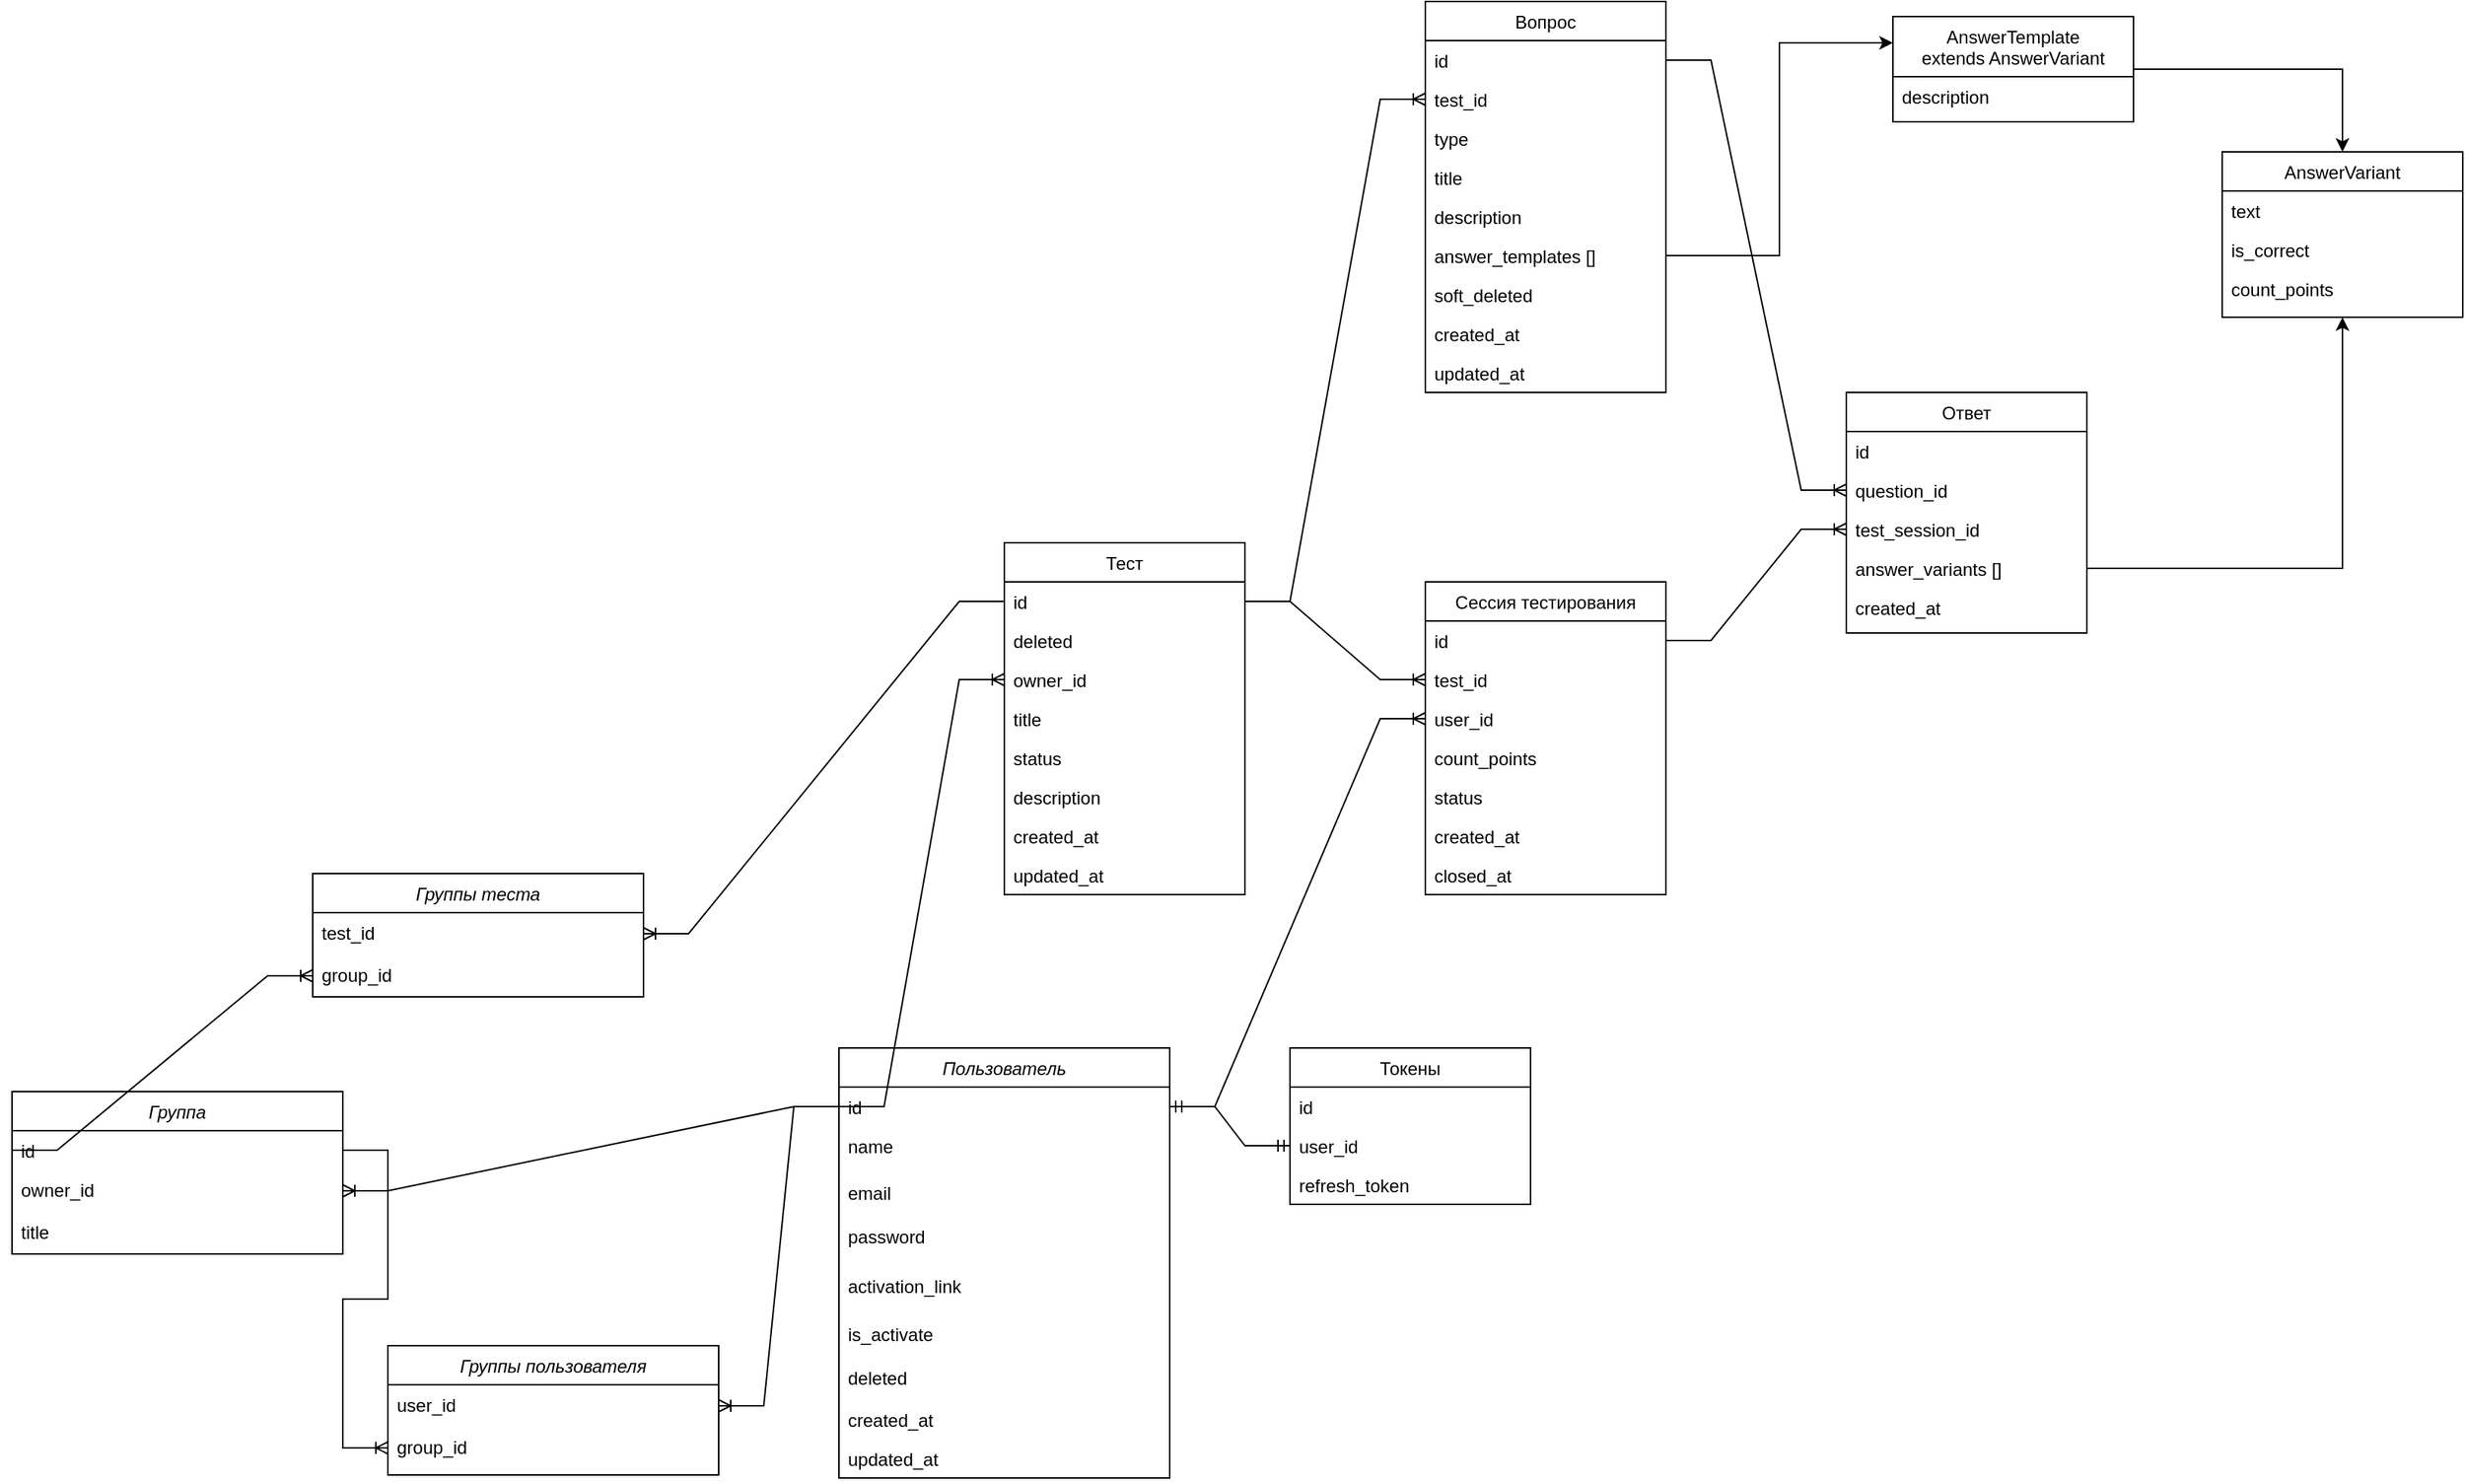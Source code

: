 <mxfile version="26.2.13">
  <diagram id="C5RBs43oDa-KdzZeNtuy" name="Page-1">
    <mxGraphModel dx="1743" dy="1779" grid="1" gridSize="10" guides="1" tooltips="1" connect="1" arrows="1" fold="1" page="1" pageScale="1" pageWidth="827" pageHeight="1169" math="0" shadow="0">
      <root>
        <mxCell id="WIyWlLk6GJQsqaUBKTNV-0" />
        <mxCell id="WIyWlLk6GJQsqaUBKTNV-1" parent="WIyWlLk6GJQsqaUBKTNV-0" />
        <mxCell id="zkfFHV4jXpPFQw0GAbJ--0" value="Пользователь" style="swimlane;fontStyle=2;align=center;verticalAlign=top;childLayout=stackLayout;horizontal=1;startSize=26;horizontalStack=0;resizeParent=1;resizeLast=0;collapsible=1;marginBottom=0;rounded=0;shadow=0;strokeWidth=1;" parent="WIyWlLk6GJQsqaUBKTNV-1" vertex="1">
          <mxGeometry x="540" y="516" width="220" height="286" as="geometry">
            <mxRectangle x="220" y="120" width="160" height="26" as="alternateBounds" />
          </mxGeometry>
        </mxCell>
        <mxCell id="zkfFHV4jXpPFQw0GAbJ--1" value="id" style="text;align=left;verticalAlign=top;spacingLeft=4;spacingRight=4;overflow=hidden;rotatable=0;points=[[0,0.5],[1,0.5]];portConstraint=eastwest;" parent="zkfFHV4jXpPFQw0GAbJ--0" vertex="1">
          <mxGeometry y="26" width="220" height="26" as="geometry" />
        </mxCell>
        <mxCell id="zkfFHV4jXpPFQw0GAbJ--2" value="name" style="text;align=left;verticalAlign=top;spacingLeft=4;spacingRight=4;overflow=hidden;rotatable=0;points=[[0,0.5],[1,0.5]];portConstraint=eastwest;rounded=0;shadow=0;html=0;" parent="zkfFHV4jXpPFQw0GAbJ--0" vertex="1">
          <mxGeometry y="52" width="220" height="28" as="geometry" />
        </mxCell>
        <mxCell id="zkfFHV4jXpPFQw0GAbJ--3" value="email" style="text;align=left;verticalAlign=middle;spacingLeft=4;spacingRight=4;overflow=hidden;rotatable=0;points=[[0,0.5],[1,0.5]];portConstraint=eastwest;rounded=0;shadow=0;html=0;" parent="zkfFHV4jXpPFQw0GAbJ--0" vertex="1">
          <mxGeometry y="80" width="220" height="32" as="geometry" />
        </mxCell>
        <mxCell id="EoYp-5MNhi7yoxgFRPQ0-3" value="password" style="text;align=left;verticalAlign=top;spacingLeft=4;spacingRight=4;overflow=hidden;rotatable=0;points=[[0,0.5],[1,0.5]];portConstraint=eastwest;rounded=0;shadow=0;html=0;" parent="zkfFHV4jXpPFQw0GAbJ--0" vertex="1">
          <mxGeometry y="112" width="220" height="30" as="geometry" />
        </mxCell>
        <mxCell id="EoYp-5MNhi7yoxgFRPQ0-4" style="edgeStyle=orthogonalEdgeStyle;rounded=0;orthogonalLoop=1;jettySize=auto;html=1;exitX=1;exitY=0.5;exitDx=0;exitDy=0;" parent="zkfFHV4jXpPFQw0GAbJ--0" source="zkfFHV4jXpPFQw0GAbJ--1" target="zkfFHV4jXpPFQw0GAbJ--1" edge="1">
          <mxGeometry relative="1" as="geometry" />
        </mxCell>
        <mxCell id="jTEzYVo3-7JWJeKBHRkC-34" value="activation_link" style="text;align=left;verticalAlign=middle;spacingLeft=4;spacingRight=4;overflow=hidden;rotatable=0;points=[[0,0.5],[1,0.5]];portConstraint=eastwest;rounded=0;shadow=0;html=0;" parent="zkfFHV4jXpPFQw0GAbJ--0" vertex="1">
          <mxGeometry y="142" width="220" height="32" as="geometry" />
        </mxCell>
        <mxCell id="jTEzYVo3-7JWJeKBHRkC-32" value="is_activate" style="text;align=left;verticalAlign=middle;spacingLeft=4;spacingRight=4;overflow=hidden;rotatable=0;points=[[0,0.5],[1,0.5]];portConstraint=eastwest;rounded=0;shadow=0;html=0;" parent="zkfFHV4jXpPFQw0GAbJ--0" vertex="1">
          <mxGeometry y="174" width="220" height="32" as="geometry" />
        </mxCell>
        <mxCell id="H6ZpWkhEJQCfJ1QpshT0-1" value="deleted" style="text;align=left;verticalAlign=top;spacingLeft=4;spacingRight=4;overflow=hidden;rotatable=0;points=[[0,0.5],[1,0.5]];portConstraint=eastwest;rounded=0;shadow=0;html=0;" parent="zkfFHV4jXpPFQw0GAbJ--0" vertex="1">
          <mxGeometry y="206" width="220" height="28" as="geometry" />
        </mxCell>
        <mxCell id="jTEzYVo3-7JWJeKBHRkC-30" value="created_at" style="text;align=left;verticalAlign=top;spacingLeft=4;spacingRight=4;overflow=hidden;rotatable=0;points=[[0,0.5],[1,0.5]];portConstraint=eastwest;rounded=0;shadow=0;html=0;" parent="zkfFHV4jXpPFQw0GAbJ--0" vertex="1">
          <mxGeometry y="234" width="220" height="26" as="geometry" />
        </mxCell>
        <mxCell id="jTEzYVo3-7JWJeKBHRkC-31" value="updated_at" style="text;align=left;verticalAlign=top;spacingLeft=4;spacingRight=4;overflow=hidden;rotatable=0;points=[[0,0.5],[1,0.5]];portConstraint=eastwest;rounded=0;shadow=0;html=0;" parent="zkfFHV4jXpPFQw0GAbJ--0" vertex="1">
          <mxGeometry y="260" width="220" height="26" as="geometry" />
        </mxCell>
        <mxCell id="zkfFHV4jXpPFQw0GAbJ--17" value="Тест" style="swimlane;fontStyle=0;align=center;verticalAlign=top;childLayout=stackLayout;horizontal=1;startSize=26;horizontalStack=0;resizeParent=1;resizeLast=0;collapsible=1;marginBottom=0;rounded=0;shadow=0;strokeWidth=1;" parent="WIyWlLk6GJQsqaUBKTNV-1" vertex="1">
          <mxGeometry x="650" y="180" width="160" height="234" as="geometry">
            <mxRectangle x="550" y="140" width="160" height="26" as="alternateBounds" />
          </mxGeometry>
        </mxCell>
        <mxCell id="zkfFHV4jXpPFQw0GAbJ--18" value="id" style="text;align=left;verticalAlign=top;spacingLeft=4;spacingRight=4;overflow=hidden;rotatable=0;points=[[0,0.5],[1,0.5]];portConstraint=eastwest;" parent="zkfFHV4jXpPFQw0GAbJ--17" vertex="1">
          <mxGeometry y="26" width="160" height="26" as="geometry" />
        </mxCell>
        <mxCell id="H6ZpWkhEJQCfJ1QpshT0-0" value="deleted" style="text;align=left;verticalAlign=top;spacingLeft=4;spacingRight=4;overflow=hidden;rotatable=0;points=[[0,0.5],[1,0.5]];portConstraint=eastwest;rounded=0;shadow=0;html=0;" parent="zkfFHV4jXpPFQw0GAbJ--17" vertex="1">
          <mxGeometry y="52" width="160" height="26" as="geometry" />
        </mxCell>
        <mxCell id="zkfFHV4jXpPFQw0GAbJ--19" value="owner_id" style="text;align=left;verticalAlign=top;spacingLeft=4;spacingRight=4;overflow=hidden;rotatable=0;points=[[0,0.5],[1,0.5]];portConstraint=eastwest;rounded=0;shadow=0;html=0;" parent="zkfFHV4jXpPFQw0GAbJ--17" vertex="1">
          <mxGeometry y="78" width="160" height="26" as="geometry" />
        </mxCell>
        <mxCell id="zkfFHV4jXpPFQw0GAbJ--20" value="title" style="text;align=left;verticalAlign=top;spacingLeft=4;spacingRight=4;overflow=hidden;rotatable=0;points=[[0,0.5],[1,0.5]];portConstraint=eastwest;rounded=0;shadow=0;html=0;" parent="zkfFHV4jXpPFQw0GAbJ--17" vertex="1">
          <mxGeometry y="104" width="160" height="26" as="geometry" />
        </mxCell>
        <mxCell id="jTEzYVo3-7JWJeKBHRkC-10" value="status" style="text;align=left;verticalAlign=top;spacingLeft=4;spacingRight=4;overflow=hidden;rotatable=0;points=[[0,0.5],[1,0.5]];portConstraint=eastwest;" parent="zkfFHV4jXpPFQw0GAbJ--17" vertex="1">
          <mxGeometry y="130" width="160" height="26" as="geometry" />
        </mxCell>
        <mxCell id="zkfFHV4jXpPFQw0GAbJ--21" value="description" style="text;align=left;verticalAlign=top;spacingLeft=4;spacingRight=4;overflow=hidden;rotatable=0;points=[[0,0.5],[1,0.5]];portConstraint=eastwest;rounded=0;shadow=0;html=0;" parent="zkfFHV4jXpPFQw0GAbJ--17" vertex="1">
          <mxGeometry y="156" width="160" height="26" as="geometry" />
        </mxCell>
        <mxCell id="zkfFHV4jXpPFQw0GAbJ--22" value="created_at" style="text;align=left;verticalAlign=top;spacingLeft=4;spacingRight=4;overflow=hidden;rotatable=0;points=[[0,0.5],[1,0.5]];portConstraint=eastwest;rounded=0;shadow=0;html=0;" parent="zkfFHV4jXpPFQw0GAbJ--17" vertex="1">
          <mxGeometry y="182" width="160" height="26" as="geometry" />
        </mxCell>
        <mxCell id="jTEzYVo3-7JWJeKBHRkC-11" value="updated_at" style="text;align=left;verticalAlign=top;spacingLeft=4;spacingRight=4;overflow=hidden;rotatable=0;points=[[0,0.5],[1,0.5]];portConstraint=eastwest;rounded=0;shadow=0;html=0;" parent="zkfFHV4jXpPFQw0GAbJ--17" vertex="1">
          <mxGeometry y="208" width="160" height="26" as="geometry" />
        </mxCell>
        <mxCell id="EoYp-5MNhi7yoxgFRPQ0-13" value="Вопрос" style="swimlane;fontStyle=0;align=center;verticalAlign=top;childLayout=stackLayout;horizontal=1;startSize=26;horizontalStack=0;resizeParent=1;resizeLast=0;collapsible=1;marginBottom=0;rounded=0;shadow=0;strokeWidth=1;" parent="WIyWlLk6GJQsqaUBKTNV-1" vertex="1">
          <mxGeometry x="930" y="-180" width="160" height="260" as="geometry">
            <mxRectangle x="550" y="140" width="160" height="26" as="alternateBounds" />
          </mxGeometry>
        </mxCell>
        <mxCell id="EoYp-5MNhi7yoxgFRPQ0-14" value="id" style="text;align=left;verticalAlign=top;spacingLeft=4;spacingRight=4;overflow=hidden;rotatable=0;points=[[0,0.5],[1,0.5]];portConstraint=eastwest;" parent="EoYp-5MNhi7yoxgFRPQ0-13" vertex="1">
          <mxGeometry y="26" width="160" height="26" as="geometry" />
        </mxCell>
        <mxCell id="EoYp-5MNhi7yoxgFRPQ0-15" value="test_id" style="text;align=left;verticalAlign=top;spacingLeft=4;spacingRight=4;overflow=hidden;rotatable=0;points=[[0,0.5],[1,0.5]];portConstraint=eastwest;rounded=0;shadow=0;html=0;" parent="EoYp-5MNhi7yoxgFRPQ0-13" vertex="1">
          <mxGeometry y="52" width="160" height="26" as="geometry" />
        </mxCell>
        <mxCell id="EoYp-5MNhi7yoxgFRPQ0-16" value="type" style="text;align=left;verticalAlign=top;spacingLeft=4;spacingRight=4;overflow=hidden;rotatable=0;points=[[0,0.5],[1,0.5]];portConstraint=eastwest;rounded=0;shadow=0;html=0;" parent="EoYp-5MNhi7yoxgFRPQ0-13" vertex="1">
          <mxGeometry y="78" width="160" height="26" as="geometry" />
        </mxCell>
        <mxCell id="IR0yWakoQhSba0NhQ4De-27" value="title" style="text;align=left;verticalAlign=top;spacingLeft=4;spacingRight=4;overflow=hidden;rotatable=0;points=[[0,0.5],[1,0.5]];portConstraint=eastwest;rounded=0;shadow=0;html=0;" vertex="1" parent="EoYp-5MNhi7yoxgFRPQ0-13">
          <mxGeometry y="104" width="160" height="26" as="geometry" />
        </mxCell>
        <mxCell id="IR0yWakoQhSba0NhQ4De-26" value="description" style="text;align=left;verticalAlign=top;spacingLeft=4;spacingRight=4;overflow=hidden;rotatable=0;points=[[0,0.5],[1,0.5]];portConstraint=eastwest;rounded=0;shadow=0;html=0;" vertex="1" parent="EoYp-5MNhi7yoxgFRPQ0-13">
          <mxGeometry y="130" width="160" height="26" as="geometry" />
        </mxCell>
        <mxCell id="IR0yWakoQhSba0NhQ4De-97" value="answer_templates []" style="text;align=left;verticalAlign=top;spacingLeft=4;spacingRight=4;overflow=hidden;rotatable=0;points=[[0,0.5],[1,0.5]];portConstraint=eastwest;rounded=0;shadow=0;html=0;" vertex="1" parent="EoYp-5MNhi7yoxgFRPQ0-13">
          <mxGeometry y="156" width="160" height="26" as="geometry" />
        </mxCell>
        <mxCell id="IR0yWakoQhSba0NhQ4De-85" value="soft_deleted" style="text;align=left;verticalAlign=top;spacingLeft=4;spacingRight=4;overflow=hidden;rotatable=0;points=[[0,0.5],[1,0.5]];portConstraint=eastwest;rounded=0;shadow=0;html=0;" vertex="1" parent="EoYp-5MNhi7yoxgFRPQ0-13">
          <mxGeometry y="182" width="160" height="26" as="geometry" />
        </mxCell>
        <mxCell id="jTEzYVo3-7JWJeKBHRkC-69" value="created_at" style="text;align=left;verticalAlign=top;spacingLeft=4;spacingRight=4;overflow=hidden;rotatable=0;points=[[0,0.5],[1,0.5]];portConstraint=eastwest;rounded=0;shadow=0;html=0;" parent="EoYp-5MNhi7yoxgFRPQ0-13" vertex="1">
          <mxGeometry y="208" width="160" height="26" as="geometry" />
        </mxCell>
        <mxCell id="jTEzYVo3-7JWJeKBHRkC-70" value="updated_at" style="text;align=left;verticalAlign=top;spacingLeft=4;spacingRight=4;overflow=hidden;rotatable=0;points=[[0,0.5],[1,0.5]];portConstraint=eastwest;rounded=0;shadow=0;html=0;" parent="EoYp-5MNhi7yoxgFRPQ0-13" vertex="1">
          <mxGeometry y="234" width="160" height="26" as="geometry" />
        </mxCell>
        <mxCell id="EoYp-5MNhi7yoxgFRPQ0-28" value="Ответ" style="swimlane;fontStyle=0;align=center;verticalAlign=top;childLayout=stackLayout;horizontal=1;startSize=26;horizontalStack=0;resizeParent=1;resizeLast=0;collapsible=1;marginBottom=0;rounded=0;shadow=0;strokeWidth=1;" parent="WIyWlLk6GJQsqaUBKTNV-1" vertex="1">
          <mxGeometry x="1210" y="80" width="160" height="160" as="geometry">
            <mxRectangle x="550" y="140" width="160" height="26" as="alternateBounds" />
          </mxGeometry>
        </mxCell>
        <mxCell id="EoYp-5MNhi7yoxgFRPQ0-29" value="id" style="text;align=left;verticalAlign=top;spacingLeft=4;spacingRight=4;overflow=hidden;rotatable=0;points=[[0,0.5],[1,0.5]];portConstraint=eastwest;" parent="EoYp-5MNhi7yoxgFRPQ0-28" vertex="1">
          <mxGeometry y="26" width="160" height="26" as="geometry" />
        </mxCell>
        <mxCell id="EoYp-5MNhi7yoxgFRPQ0-30" value="question_id" style="text;align=left;verticalAlign=top;spacingLeft=4;spacingRight=4;overflow=hidden;rotatable=0;points=[[0,0.5],[1,0.5]];portConstraint=eastwest;rounded=0;shadow=0;html=0;" parent="EoYp-5MNhi7yoxgFRPQ0-28" vertex="1">
          <mxGeometry y="52" width="160" height="26" as="geometry" />
        </mxCell>
        <mxCell id="jTEzYVo3-7JWJeKBHRkC-71" value="test_session_id" style="text;align=left;verticalAlign=top;spacingLeft=4;spacingRight=4;overflow=hidden;rotatable=0;points=[[0,0.5],[1,0.5]];portConstraint=eastwest;" parent="EoYp-5MNhi7yoxgFRPQ0-28" vertex="1">
          <mxGeometry y="78" width="160" height="26" as="geometry" />
        </mxCell>
        <mxCell id="IR0yWakoQhSba0NhQ4De-71" value="answer_variants []" style="text;align=left;verticalAlign=top;spacingLeft=4;spacingRight=4;overflow=hidden;rotatable=0;points=[[0,0.5],[1,0.5]];portConstraint=eastwest;rounded=0;shadow=0;html=0;" vertex="1" parent="EoYp-5MNhi7yoxgFRPQ0-28">
          <mxGeometry y="104" width="160" height="26" as="geometry" />
        </mxCell>
        <mxCell id="jTEzYVo3-7JWJeKBHRkC-73" value="created_at" style="text;align=left;verticalAlign=top;spacingLeft=4;spacingRight=4;overflow=hidden;rotatable=0;points=[[0,0.5],[1,0.5]];portConstraint=eastwest;rounded=0;shadow=0;html=0;" parent="EoYp-5MNhi7yoxgFRPQ0-28" vertex="1">
          <mxGeometry y="130" width="160" height="26" as="geometry" />
        </mxCell>
        <mxCell id="jTEzYVo3-7JWJeKBHRkC-2" value="Токены" style="swimlane;fontStyle=0;align=center;verticalAlign=top;childLayout=stackLayout;horizontal=1;startSize=26;horizontalStack=0;resizeParent=1;resizeLast=0;collapsible=1;marginBottom=0;rounded=0;shadow=0;strokeWidth=1;" parent="WIyWlLk6GJQsqaUBKTNV-1" vertex="1">
          <mxGeometry x="840" y="516" width="160" height="104" as="geometry">
            <mxRectangle x="550" y="140" width="160" height="26" as="alternateBounds" />
          </mxGeometry>
        </mxCell>
        <mxCell id="jTEzYVo3-7JWJeKBHRkC-3" value="id" style="text;align=left;verticalAlign=top;spacingLeft=4;spacingRight=4;overflow=hidden;rotatable=0;points=[[0,0.5],[1,0.5]];portConstraint=eastwest;" parent="jTEzYVo3-7JWJeKBHRkC-2" vertex="1">
          <mxGeometry y="26" width="160" height="26" as="geometry" />
        </mxCell>
        <mxCell id="jTEzYVo3-7JWJeKBHRkC-4" value="user_id" style="text;align=left;verticalAlign=top;spacingLeft=4;spacingRight=4;overflow=hidden;rotatable=0;points=[[0,0.5],[1,0.5]];portConstraint=eastwest;rounded=0;shadow=0;html=0;" parent="jTEzYVo3-7JWJeKBHRkC-2" vertex="1">
          <mxGeometry y="52" width="160" height="26" as="geometry" />
        </mxCell>
        <mxCell id="jTEzYVo3-7JWJeKBHRkC-8" value="refresh_token" style="text;align=left;verticalAlign=top;spacingLeft=4;spacingRight=4;overflow=hidden;rotatable=0;points=[[0,0.5],[1,0.5]];portConstraint=eastwest;rounded=0;shadow=0;html=0;" parent="jTEzYVo3-7JWJeKBHRkC-2" vertex="1">
          <mxGeometry y="78" width="160" height="26" as="geometry" />
        </mxCell>
        <mxCell id="jTEzYVo3-7JWJeKBHRkC-14" value="Группа" style="swimlane;fontStyle=2;align=center;verticalAlign=top;childLayout=stackLayout;horizontal=1;startSize=26;horizontalStack=0;resizeParent=1;resizeLast=0;collapsible=1;marginBottom=0;rounded=0;shadow=0;strokeWidth=1;" parent="WIyWlLk6GJQsqaUBKTNV-1" vertex="1">
          <mxGeometry x="-10" y="545" width="220" height="108" as="geometry">
            <mxRectangle x="220" y="120" width="160" height="26" as="alternateBounds" />
          </mxGeometry>
        </mxCell>
        <mxCell id="jTEzYVo3-7JWJeKBHRkC-15" value="id" style="text;align=left;verticalAlign=top;spacingLeft=4;spacingRight=4;overflow=hidden;rotatable=0;points=[[0,0.5],[1,0.5]];portConstraint=eastwest;" parent="jTEzYVo3-7JWJeKBHRkC-14" vertex="1">
          <mxGeometry y="26" width="220" height="26" as="geometry" />
        </mxCell>
        <mxCell id="jTEzYVo3-7JWJeKBHRkC-130" value="owner_id" style="text;align=left;verticalAlign=top;spacingLeft=4;spacingRight=4;overflow=hidden;rotatable=0;points=[[0,0.5],[1,0.5]];portConstraint=eastwest;rounded=0;shadow=0;html=0;" parent="jTEzYVo3-7JWJeKBHRkC-14" vertex="1">
          <mxGeometry y="52" width="220" height="28" as="geometry" />
        </mxCell>
        <mxCell id="jTEzYVo3-7JWJeKBHRkC-16" value="title" style="text;align=left;verticalAlign=top;spacingLeft=4;spacingRight=4;overflow=hidden;rotatable=0;points=[[0,0.5],[1,0.5]];portConstraint=eastwest;rounded=0;shadow=0;html=0;" parent="jTEzYVo3-7JWJeKBHRkC-14" vertex="1">
          <mxGeometry y="80" width="220" height="28" as="geometry" />
        </mxCell>
        <mxCell id="jTEzYVo3-7JWJeKBHRkC-20" style="edgeStyle=orthogonalEdgeStyle;rounded=0;orthogonalLoop=1;jettySize=auto;html=1;exitX=1;exitY=0.5;exitDx=0;exitDy=0;" parent="jTEzYVo3-7JWJeKBHRkC-14" source="jTEzYVo3-7JWJeKBHRkC-15" target="jTEzYVo3-7JWJeKBHRkC-15" edge="1">
          <mxGeometry relative="1" as="geometry" />
        </mxCell>
        <mxCell id="jTEzYVo3-7JWJeKBHRkC-47" value="AnswerVariant" style="swimlane;fontStyle=0;align=center;verticalAlign=top;childLayout=stackLayout;horizontal=1;startSize=26;horizontalStack=0;resizeParent=1;resizeLast=0;collapsible=1;marginBottom=0;rounded=0;shadow=0;strokeWidth=1;" parent="WIyWlLk6GJQsqaUBKTNV-1" vertex="1">
          <mxGeometry x="1460" y="-80" width="160" height="110" as="geometry">
            <mxRectangle x="550" y="140" width="160" height="26" as="alternateBounds" />
          </mxGeometry>
        </mxCell>
        <mxCell id="IR0yWakoQhSba0NhQ4De-39" value="text" style="text;align=left;verticalAlign=top;spacingLeft=4;spacingRight=4;overflow=hidden;rotatable=0;points=[[0,0.5],[1,0.5]];portConstraint=eastwest;rounded=0;shadow=0;html=0;" vertex="1" parent="jTEzYVo3-7JWJeKBHRkC-47">
          <mxGeometry y="26" width="160" height="26" as="geometry" />
        </mxCell>
        <mxCell id="jTEzYVo3-7JWJeKBHRkC-124" value="is_correct" style="text;align=left;verticalAlign=top;spacingLeft=4;spacingRight=4;overflow=hidden;rotatable=0;points=[[0,0.5],[1,0.5]];portConstraint=eastwest;rounded=0;shadow=0;html=0;" parent="jTEzYVo3-7JWJeKBHRkC-47" vertex="1">
          <mxGeometry y="52" width="160" height="26" as="geometry" />
        </mxCell>
        <mxCell id="jTEzYVo3-7JWJeKBHRkC-68" value="count_points" style="text;align=left;verticalAlign=top;spacingLeft=4;spacingRight=4;overflow=hidden;rotatable=0;points=[[0,0.5],[1,0.5]];portConstraint=eastwest;rounded=0;shadow=0;html=0;" parent="jTEzYVo3-7JWJeKBHRkC-47" vertex="1">
          <mxGeometry y="78" width="160" height="24" as="geometry" />
        </mxCell>
        <mxCell id="jTEzYVo3-7JWJeKBHRkC-82" value="Группы пользователя" style="swimlane;fontStyle=2;align=center;verticalAlign=top;childLayout=stackLayout;horizontal=1;startSize=26;horizontalStack=0;resizeParent=1;resizeLast=0;collapsible=1;marginBottom=0;rounded=0;shadow=0;strokeWidth=1;" parent="WIyWlLk6GJQsqaUBKTNV-1" vertex="1">
          <mxGeometry x="240" y="714" width="220" height="86" as="geometry">
            <mxRectangle x="220" y="120" width="160" height="26" as="alternateBounds" />
          </mxGeometry>
        </mxCell>
        <mxCell id="jTEzYVo3-7JWJeKBHRkC-84" value="user_id" style="text;align=left;verticalAlign=top;spacingLeft=4;spacingRight=4;overflow=hidden;rotatable=0;points=[[0,0.5],[1,0.5]];portConstraint=eastwest;rounded=0;shadow=0;html=0;" parent="jTEzYVo3-7JWJeKBHRkC-82" vertex="1">
          <mxGeometry y="26" width="220" height="28" as="geometry" />
        </mxCell>
        <mxCell id="jTEzYVo3-7JWJeKBHRkC-85" style="edgeStyle=orthogonalEdgeStyle;rounded=0;orthogonalLoop=1;jettySize=auto;html=1;exitX=1;exitY=0.5;exitDx=0;exitDy=0;" parent="jTEzYVo3-7JWJeKBHRkC-82" edge="1">
          <mxGeometry relative="1" as="geometry">
            <mxPoint x="220" y="39" as="sourcePoint" />
            <mxPoint x="220" y="39" as="targetPoint" />
          </mxGeometry>
        </mxCell>
        <mxCell id="jTEzYVo3-7JWJeKBHRkC-86" value="group_id" style="text;align=left;verticalAlign=top;spacingLeft=4;spacingRight=4;overflow=hidden;rotatable=0;points=[[0,0.5],[1,0.5]];portConstraint=eastwest;rounded=0;shadow=0;html=0;" parent="jTEzYVo3-7JWJeKBHRkC-82" vertex="1">
          <mxGeometry y="54" width="220" height="28" as="geometry" />
        </mxCell>
        <mxCell id="jTEzYVo3-7JWJeKBHRkC-102" value="" style="edgeStyle=entityRelationEdgeStyle;fontSize=12;html=1;endArrow=ERmandOne;startArrow=ERmandOne;rounded=0;exitX=1;exitY=0.5;exitDx=0;exitDy=0;entryX=0;entryY=0.5;entryDx=0;entryDy=0;" parent="WIyWlLk6GJQsqaUBKTNV-1" source="zkfFHV4jXpPFQw0GAbJ--1" target="jTEzYVo3-7JWJeKBHRkC-4" edge="1">
          <mxGeometry width="100" height="100" relative="1" as="geometry">
            <mxPoint x="630" y="520" as="sourcePoint" />
            <mxPoint x="730" y="420" as="targetPoint" />
          </mxGeometry>
        </mxCell>
        <mxCell id="jTEzYVo3-7JWJeKBHRkC-103" value="" style="edgeStyle=entityRelationEdgeStyle;fontSize=12;html=1;endArrow=ERoneToMany;rounded=0;entryX=0;entryY=0.5;entryDx=0;entryDy=0;" parent="WIyWlLk6GJQsqaUBKTNV-1" source="jTEzYVo3-7JWJeKBHRkC-15" target="jTEzYVo3-7JWJeKBHRkC-86" edge="1">
          <mxGeometry width="100" height="100" relative="1" as="geometry">
            <mxPoint x="630" y="520" as="sourcePoint" />
            <mxPoint x="730" y="420" as="targetPoint" />
          </mxGeometry>
        </mxCell>
        <mxCell id="jTEzYVo3-7JWJeKBHRkC-104" value="" style="edgeStyle=entityRelationEdgeStyle;fontSize=12;html=1;endArrow=ERoneToMany;rounded=0;exitX=0;exitY=0.5;exitDx=0;exitDy=0;" parent="WIyWlLk6GJQsqaUBKTNV-1" source="zkfFHV4jXpPFQw0GAbJ--1" target="jTEzYVo3-7JWJeKBHRkC-84" edge="1">
          <mxGeometry width="100" height="100" relative="1" as="geometry">
            <mxPoint x="630" y="520" as="sourcePoint" />
            <mxPoint x="730" y="420" as="targetPoint" />
          </mxGeometry>
        </mxCell>
        <mxCell id="jTEzYVo3-7JWJeKBHRkC-107" value="Группы теста" style="swimlane;fontStyle=2;align=center;verticalAlign=top;childLayout=stackLayout;horizontal=1;startSize=26;horizontalStack=0;resizeParent=1;resizeLast=0;collapsible=1;marginBottom=0;rounded=0;shadow=0;strokeWidth=1;" parent="WIyWlLk6GJQsqaUBKTNV-1" vertex="1">
          <mxGeometry x="190" y="400" width="220" height="82" as="geometry">
            <mxRectangle x="220" y="120" width="160" height="26" as="alternateBounds" />
          </mxGeometry>
        </mxCell>
        <mxCell id="jTEzYVo3-7JWJeKBHRkC-109" value="test_id" style="text;align=left;verticalAlign=top;spacingLeft=4;spacingRight=4;overflow=hidden;rotatable=0;points=[[0,0.5],[1,0.5]];portConstraint=eastwest;rounded=0;shadow=0;html=0;" parent="jTEzYVo3-7JWJeKBHRkC-107" vertex="1">
          <mxGeometry y="26" width="220" height="28" as="geometry" />
        </mxCell>
        <mxCell id="jTEzYVo3-7JWJeKBHRkC-110" style="edgeStyle=orthogonalEdgeStyle;rounded=0;orthogonalLoop=1;jettySize=auto;html=1;exitX=1;exitY=0.5;exitDx=0;exitDy=0;" parent="jTEzYVo3-7JWJeKBHRkC-107" edge="1">
          <mxGeometry relative="1" as="geometry">
            <mxPoint x="220" y="39" as="sourcePoint" />
            <mxPoint x="220" y="39" as="targetPoint" />
          </mxGeometry>
        </mxCell>
        <mxCell id="jTEzYVo3-7JWJeKBHRkC-111" value="group_id" style="text;align=left;verticalAlign=top;spacingLeft=4;spacingRight=4;overflow=hidden;rotatable=0;points=[[0,0.5],[1,0.5]];portConstraint=eastwest;rounded=0;shadow=0;html=0;" parent="jTEzYVo3-7JWJeKBHRkC-107" vertex="1">
          <mxGeometry y="54" width="220" height="28" as="geometry" />
        </mxCell>
        <mxCell id="jTEzYVo3-7JWJeKBHRkC-113" value="" style="edgeStyle=entityRelationEdgeStyle;fontSize=12;html=1;endArrow=ERoneToMany;rounded=0;exitX=0;exitY=0.5;exitDx=0;exitDy=0;entryX=1;entryY=0.5;entryDx=0;entryDy=0;" parent="WIyWlLk6GJQsqaUBKTNV-1" source="zkfFHV4jXpPFQw0GAbJ--18" target="jTEzYVo3-7JWJeKBHRkC-109" edge="1">
          <mxGeometry width="100" height="100" relative="1" as="geometry">
            <mxPoint x="630" y="520" as="sourcePoint" />
            <mxPoint x="730" y="420" as="targetPoint" />
          </mxGeometry>
        </mxCell>
        <mxCell id="jTEzYVo3-7JWJeKBHRkC-115" value="" style="edgeStyle=entityRelationEdgeStyle;fontSize=12;html=1;endArrow=ERoneToMany;rounded=0;exitX=0;exitY=0.5;exitDx=0;exitDy=0;entryX=0;entryY=0.5;entryDx=0;entryDy=0;" parent="WIyWlLk6GJQsqaUBKTNV-1" source="jTEzYVo3-7JWJeKBHRkC-15" target="jTEzYVo3-7JWJeKBHRkC-111" edge="1">
          <mxGeometry width="100" height="100" relative="1" as="geometry">
            <mxPoint x="630" y="520" as="sourcePoint" />
            <mxPoint x="730" y="420" as="targetPoint" />
          </mxGeometry>
        </mxCell>
        <mxCell id="jTEzYVo3-7JWJeKBHRkC-121" value="" style="edgeStyle=entityRelationEdgeStyle;fontSize=12;html=1;endArrow=ERoneToMany;rounded=0;" parent="WIyWlLk6GJQsqaUBKTNV-1" source="EoYp-5MNhi7yoxgFRPQ0-14" target="EoYp-5MNhi7yoxgFRPQ0-30" edge="1">
          <mxGeometry width="100" height="100" relative="1" as="geometry">
            <mxPoint x="630" y="520" as="sourcePoint" />
            <mxPoint x="730" y="420" as="targetPoint" />
          </mxGeometry>
        </mxCell>
        <mxCell id="jTEzYVo3-7JWJeKBHRkC-123" value="" style="edgeStyle=entityRelationEdgeStyle;fontSize=12;html=1;endArrow=ERoneToMany;rounded=0;" parent="WIyWlLk6GJQsqaUBKTNV-1" source="zkfFHV4jXpPFQw0GAbJ--18" target="EoYp-5MNhi7yoxgFRPQ0-15" edge="1">
          <mxGeometry width="100" height="100" relative="1" as="geometry">
            <mxPoint x="630" y="520" as="sourcePoint" />
            <mxPoint x="730" y="420" as="targetPoint" />
          </mxGeometry>
        </mxCell>
        <mxCell id="jTEzYVo3-7JWJeKBHRkC-129" value="" style="edgeStyle=entityRelationEdgeStyle;fontSize=12;html=1;endArrow=ERoneToMany;rounded=0;exitX=0;exitY=0.5;exitDx=0;exitDy=0;" parent="WIyWlLk6GJQsqaUBKTNV-1" source="zkfFHV4jXpPFQw0GAbJ--1" target="zkfFHV4jXpPFQw0GAbJ--19" edge="1">
          <mxGeometry width="100" height="100" relative="1" as="geometry">
            <mxPoint x="700" y="610" as="sourcePoint" />
            <mxPoint x="800" y="510" as="targetPoint" />
          </mxGeometry>
        </mxCell>
        <mxCell id="jTEzYVo3-7JWJeKBHRkC-131" value="" style="edgeStyle=entityRelationEdgeStyle;fontSize=12;html=1;endArrow=ERoneToMany;rounded=0;exitX=0;exitY=0.5;exitDx=0;exitDy=0;" parent="WIyWlLk6GJQsqaUBKTNV-1" source="zkfFHV4jXpPFQw0GAbJ--1" target="jTEzYVo3-7JWJeKBHRkC-130" edge="1">
          <mxGeometry width="100" height="100" relative="1" as="geometry">
            <mxPoint x="520" y="570" as="sourcePoint" />
            <mxPoint x="800" y="510" as="targetPoint" />
          </mxGeometry>
        </mxCell>
        <mxCell id="IR0yWakoQhSba0NhQ4De-74" value="Сессия тестирования" style="swimlane;fontStyle=0;align=center;verticalAlign=top;childLayout=stackLayout;horizontal=1;startSize=26;horizontalStack=0;resizeParent=1;resizeLast=0;collapsible=1;marginBottom=0;rounded=0;shadow=0;strokeWidth=1;" vertex="1" parent="WIyWlLk6GJQsqaUBKTNV-1">
          <mxGeometry x="930" y="206" width="160" height="208" as="geometry">
            <mxRectangle x="550" y="140" width="160" height="26" as="alternateBounds" />
          </mxGeometry>
        </mxCell>
        <mxCell id="IR0yWakoQhSba0NhQ4De-75" value="id" style="text;align=left;verticalAlign=top;spacingLeft=4;spacingRight=4;overflow=hidden;rotatable=0;points=[[0,0.5],[1,0.5]];portConstraint=eastwest;" vertex="1" parent="IR0yWakoQhSba0NhQ4De-74">
          <mxGeometry y="26" width="160" height="26" as="geometry" />
        </mxCell>
        <mxCell id="IR0yWakoQhSba0NhQ4De-76" value="test_id" style="text;align=left;verticalAlign=top;spacingLeft=4;spacingRight=4;overflow=hidden;rotatable=0;points=[[0,0.5],[1,0.5]];portConstraint=eastwest;rounded=0;shadow=0;html=0;" vertex="1" parent="IR0yWakoQhSba0NhQ4De-74">
          <mxGeometry y="52" width="160" height="26" as="geometry" />
        </mxCell>
        <mxCell id="IR0yWakoQhSba0NhQ4De-78" value="user_id" style="text;align=left;verticalAlign=top;spacingLeft=4;spacingRight=4;overflow=hidden;rotatable=0;points=[[0,0.5],[1,0.5]];portConstraint=eastwest;rounded=0;shadow=0;html=0;" vertex="1" parent="IR0yWakoQhSba0NhQ4De-74">
          <mxGeometry y="78" width="160" height="26" as="geometry" />
        </mxCell>
        <mxCell id="IR0yWakoQhSba0NhQ4De-77" value="count_points" style="text;align=left;verticalAlign=top;spacingLeft=4;spacingRight=4;overflow=hidden;rotatable=0;points=[[0,0.5],[1,0.5]];portConstraint=eastwest;" vertex="1" parent="IR0yWakoQhSba0NhQ4De-74">
          <mxGeometry y="104" width="160" height="26" as="geometry" />
        </mxCell>
        <mxCell id="IR0yWakoQhSba0NhQ4De-96" value="status" style="text;align=left;verticalAlign=top;spacingLeft=4;spacingRight=4;overflow=hidden;rotatable=0;points=[[0,0.5],[1,0.5]];portConstraint=eastwest;" vertex="1" parent="IR0yWakoQhSba0NhQ4De-74">
          <mxGeometry y="130" width="160" height="26" as="geometry" />
        </mxCell>
        <mxCell id="IR0yWakoQhSba0NhQ4De-83" value="created_at" style="text;align=left;verticalAlign=top;spacingLeft=4;spacingRight=4;overflow=hidden;rotatable=0;points=[[0,0.5],[1,0.5]];portConstraint=eastwest;rounded=0;shadow=0;html=0;" vertex="1" parent="IR0yWakoQhSba0NhQ4De-74">
          <mxGeometry y="156" width="160" height="26" as="geometry" />
        </mxCell>
        <mxCell id="IR0yWakoQhSba0NhQ4De-88" value="closed_at" style="text;align=left;verticalAlign=top;spacingLeft=4;spacingRight=4;overflow=hidden;rotatable=0;points=[[0,0.5],[1,0.5]];portConstraint=eastwest;rounded=0;shadow=0;html=0;" vertex="1" parent="IR0yWakoQhSba0NhQ4De-74">
          <mxGeometry y="182" width="160" height="26" as="geometry" />
        </mxCell>
        <mxCell id="IR0yWakoQhSba0NhQ4De-87" value="" style="edgeStyle=entityRelationEdgeStyle;fontSize=12;html=1;endArrow=ERoneToMany;rounded=0;" edge="1" parent="WIyWlLk6GJQsqaUBKTNV-1" source="IR0yWakoQhSba0NhQ4De-75" target="jTEzYVo3-7JWJeKBHRkC-71">
          <mxGeometry width="100" height="100" relative="1" as="geometry">
            <mxPoint x="1030" y="516" as="sourcePoint" />
            <mxPoint x="1130" y="416" as="targetPoint" />
          </mxGeometry>
        </mxCell>
        <mxCell id="IR0yWakoQhSba0NhQ4De-91" value="" style="edgeStyle=entityRelationEdgeStyle;fontSize=12;html=1;endArrow=ERoneToMany;rounded=0;exitX=1;exitY=0.5;exitDx=0;exitDy=0;entryX=0;entryY=0.5;entryDx=0;entryDy=0;" edge="1" parent="WIyWlLk6GJQsqaUBKTNV-1" source="zkfFHV4jXpPFQw0GAbJ--18" target="IR0yWakoQhSba0NhQ4De-76">
          <mxGeometry width="100" height="100" relative="1" as="geometry">
            <mxPoint x="910" y="350" as="sourcePoint" />
            <mxPoint x="1010" y="250" as="targetPoint" />
          </mxGeometry>
        </mxCell>
        <mxCell id="IR0yWakoQhSba0NhQ4De-92" value="" style="edgeStyle=entityRelationEdgeStyle;fontSize=12;html=1;endArrow=ERoneToMany;rounded=0;exitX=1;exitY=0.5;exitDx=0;exitDy=0;" edge="1" parent="WIyWlLk6GJQsqaUBKTNV-1" source="zkfFHV4jXpPFQw0GAbJ--1" target="IR0yWakoQhSba0NhQ4De-78">
          <mxGeometry width="100" height="100" relative="1" as="geometry">
            <mxPoint x="910" y="350" as="sourcePoint" />
            <mxPoint x="1010" y="250" as="targetPoint" />
          </mxGeometry>
        </mxCell>
        <mxCell id="IR0yWakoQhSba0NhQ4De-110" style="edgeStyle=orthogonalEdgeStyle;rounded=0;orthogonalLoop=1;jettySize=auto;html=1;" edge="1" parent="WIyWlLk6GJQsqaUBKTNV-1" source="IR0yWakoQhSba0NhQ4De-98" target="jTEzYVo3-7JWJeKBHRkC-47">
          <mxGeometry relative="1" as="geometry" />
        </mxCell>
        <mxCell id="IR0yWakoQhSba0NhQ4De-98" value="AnswerTemplate&#xa;extends AnswerVariant" style="swimlane;fontStyle=0;align=center;verticalAlign=top;childLayout=stackLayout;horizontal=1;startSize=40;horizontalStack=0;resizeParent=1;resizeLast=0;collapsible=1;marginBottom=0;rounded=0;shadow=0;strokeWidth=1;" vertex="1" parent="WIyWlLk6GJQsqaUBKTNV-1">
          <mxGeometry x="1241" y="-170" width="160" height="70" as="geometry">
            <mxRectangle x="550" y="140" width="160" height="26" as="alternateBounds" />
          </mxGeometry>
        </mxCell>
        <mxCell id="IR0yWakoQhSba0NhQ4De-99" value="description" style="text;align=left;verticalAlign=top;spacingLeft=4;spacingRight=4;overflow=hidden;rotatable=0;points=[[0,0.5],[1,0.5]];portConstraint=eastwest;rounded=0;shadow=0;html=0;" vertex="1" parent="IR0yWakoQhSba0NhQ4De-98">
          <mxGeometry y="40" width="160" height="26" as="geometry" />
        </mxCell>
        <mxCell id="IR0yWakoQhSba0NhQ4De-105" style="edgeStyle=orthogonalEdgeStyle;rounded=0;orthogonalLoop=1;jettySize=auto;html=1;entryX=0;entryY=0.25;entryDx=0;entryDy=0;" edge="1" parent="WIyWlLk6GJQsqaUBKTNV-1" source="IR0yWakoQhSba0NhQ4De-97" target="IR0yWakoQhSba0NhQ4De-98">
          <mxGeometry relative="1" as="geometry" />
        </mxCell>
        <mxCell id="IR0yWakoQhSba0NhQ4De-107" style="edgeStyle=orthogonalEdgeStyle;rounded=0;orthogonalLoop=1;jettySize=auto;html=1;entryX=0.5;entryY=1;entryDx=0;entryDy=0;" edge="1" parent="WIyWlLk6GJQsqaUBKTNV-1" source="IR0yWakoQhSba0NhQ4De-71" target="jTEzYVo3-7JWJeKBHRkC-47">
          <mxGeometry relative="1" as="geometry" />
        </mxCell>
      </root>
    </mxGraphModel>
  </diagram>
</mxfile>
